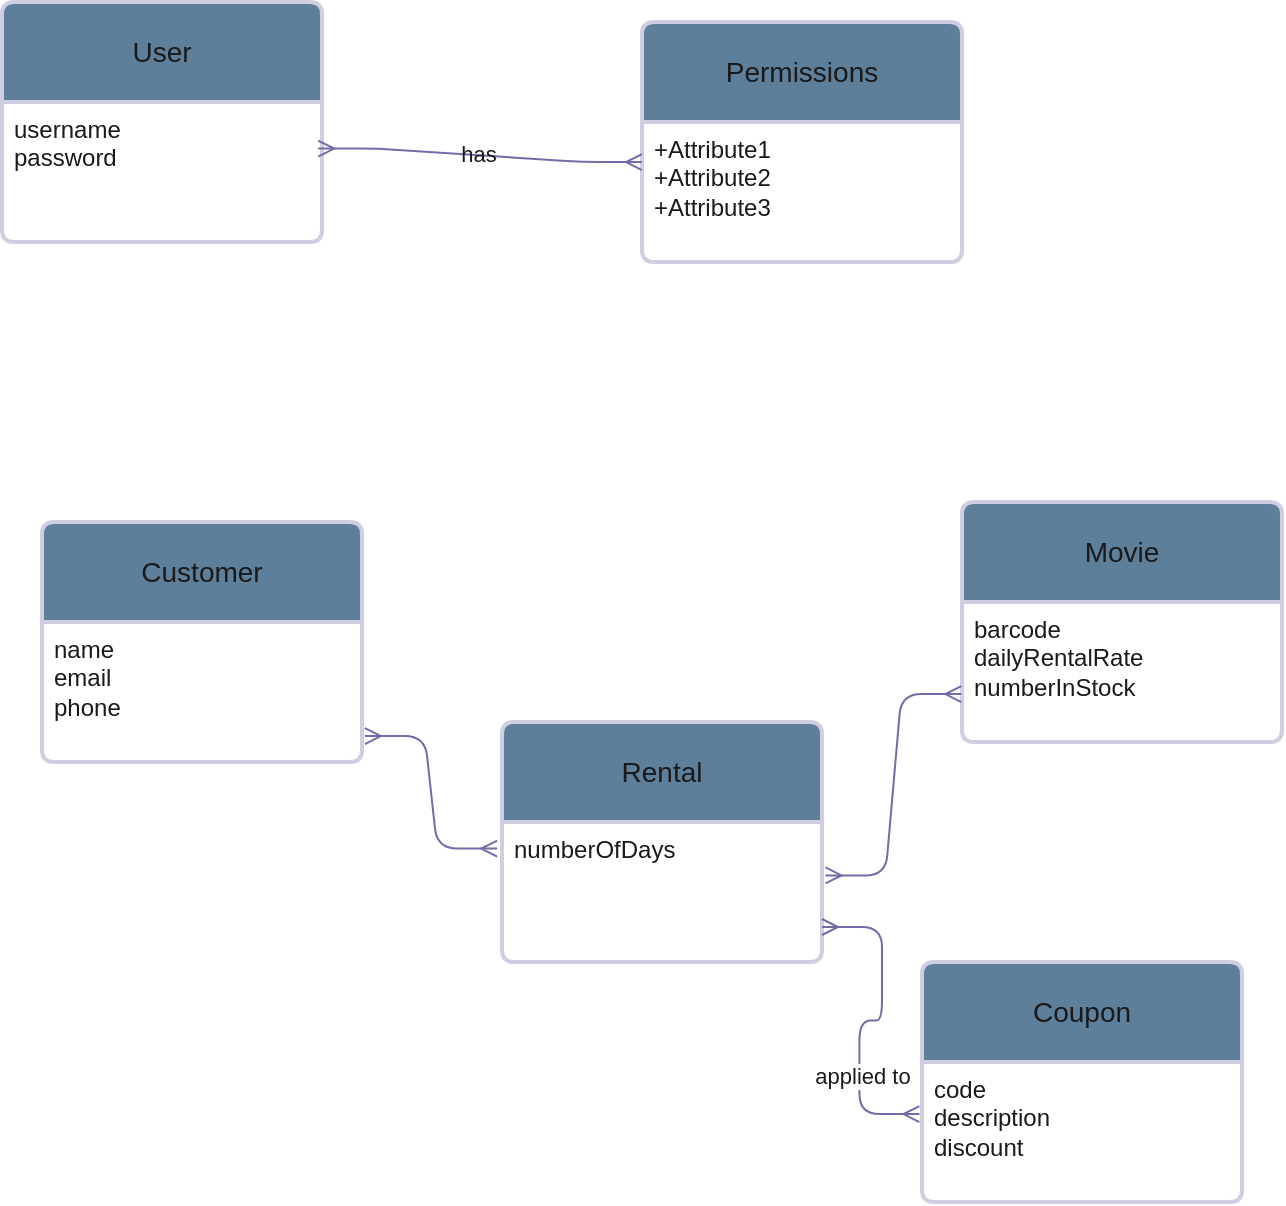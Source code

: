 <mxfile version="24.2.5" type="device">
  <diagram name="Page-1" id="lFW2EMlCzz-gq7LL6FvB">
    <mxGraphModel dx="1074" dy="825" grid="1" gridSize="10" guides="1" tooltips="1" connect="1" arrows="1" fold="1" page="1" pageScale="1" pageWidth="850" pageHeight="1100" math="0" shadow="0">
      <root>
        <mxCell id="0" />
        <mxCell id="1" parent="0" />
        <mxCell id="TXYxhTS9Ir8JN0m9S434-1" value="User" style="swimlane;childLayout=stackLayout;horizontal=1;startSize=50;horizontalStack=0;rounded=1;fontSize=14;fontStyle=0;strokeWidth=2;resizeParent=0;resizeLast=1;shadow=0;dashed=0;align=center;arcSize=4;whiteSpace=wrap;html=1;labelBackgroundColor=none;fillColor=#5D7F99;strokeColor=#D0CEE2;fontColor=#1A1A1A;" vertex="1" parent="1">
          <mxGeometry x="70" y="90" width="160" height="120" as="geometry" />
        </mxCell>
        <mxCell id="TXYxhTS9Ir8JN0m9S434-2" value="username&lt;div&gt;password&lt;/div&gt;" style="align=left;strokeColor=none;fillColor=none;spacingLeft=4;fontSize=12;verticalAlign=top;resizable=0;rotatable=0;part=1;html=1;labelBackgroundColor=none;fontColor=#1A1A1A;" vertex="1" parent="TXYxhTS9Ir8JN0m9S434-1">
          <mxGeometry y="50" width="160" height="70" as="geometry" />
        </mxCell>
        <mxCell id="TXYxhTS9Ir8JN0m9S434-3" value="Permissions" style="swimlane;childLayout=stackLayout;horizontal=1;startSize=50;horizontalStack=0;rounded=1;fontSize=14;fontStyle=0;strokeWidth=2;resizeParent=0;resizeLast=1;shadow=0;dashed=0;align=center;arcSize=4;whiteSpace=wrap;html=1;fillColor=#5D7F99;strokeColor=#D0CEE2;labelBackgroundColor=none;fontColor=#1A1A1A;" vertex="1" parent="1">
          <mxGeometry x="390" y="100" width="160" height="120" as="geometry" />
        </mxCell>
        <mxCell id="TXYxhTS9Ir8JN0m9S434-4" value="+Attribute1&#xa;+Attribute2&#xa;+Attribute3" style="align=left;strokeColor=none;fillColor=none;spacingLeft=4;fontSize=12;verticalAlign=top;resizable=0;rotatable=0;part=1;html=1;labelBackgroundColor=none;fontColor=#1A1A1A;" vertex="1" parent="TXYxhTS9Ir8JN0m9S434-3">
          <mxGeometry y="50" width="160" height="70" as="geometry" />
        </mxCell>
        <mxCell id="TXYxhTS9Ir8JN0m9S434-5" value="Movie" style="swimlane;childLayout=stackLayout;horizontal=1;startSize=50;horizontalStack=0;rounded=1;fontSize=14;fontStyle=0;strokeWidth=2;resizeParent=0;resizeLast=1;shadow=0;dashed=0;align=center;arcSize=4;whiteSpace=wrap;html=1;labelBackgroundColor=none;fillColor=#5D7F99;strokeColor=#D0CEE2;fontColor=#1A1A1A;" vertex="1" parent="1">
          <mxGeometry x="550" y="340" width="160" height="120" as="geometry" />
        </mxCell>
        <mxCell id="TXYxhTS9Ir8JN0m9S434-6" value="&lt;div&gt;barcode&lt;/div&gt;&lt;div&gt;dailyRentalRate&lt;/div&gt;&lt;div&gt;numberInStock&lt;/div&gt;" style="align=left;strokeColor=none;fillColor=none;spacingLeft=4;fontSize=12;verticalAlign=top;resizable=0;rotatable=0;part=1;html=1;labelBackgroundColor=none;fontColor=#1A1A1A;" vertex="1" parent="TXYxhTS9Ir8JN0m9S434-5">
          <mxGeometry y="50" width="160" height="70" as="geometry" />
        </mxCell>
        <mxCell id="TXYxhTS9Ir8JN0m9S434-8" value="Customer" style="swimlane;childLayout=stackLayout;horizontal=1;startSize=50;horizontalStack=0;rounded=1;fontSize=14;fontStyle=0;strokeWidth=2;resizeParent=0;resizeLast=1;shadow=0;dashed=0;align=center;arcSize=4;whiteSpace=wrap;html=1;labelBackgroundColor=none;fillColor=#5D7F99;strokeColor=#D0CEE2;fontColor=#1A1A1A;" vertex="1" parent="1">
          <mxGeometry x="90" y="350" width="160" height="120" as="geometry" />
        </mxCell>
        <mxCell id="TXYxhTS9Ir8JN0m9S434-9" value="name&lt;div&gt;email&lt;/div&gt;&lt;div&gt;phone&lt;/div&gt;" style="align=left;strokeColor=none;fillColor=none;spacingLeft=4;fontSize=12;verticalAlign=top;resizable=0;rotatable=0;part=1;html=1;labelBackgroundColor=none;fontColor=#1A1A1A;" vertex="1" parent="TXYxhTS9Ir8JN0m9S434-8">
          <mxGeometry y="50" width="160" height="70" as="geometry" />
        </mxCell>
        <mxCell id="TXYxhTS9Ir8JN0m9S434-14" value="" style="edgeStyle=entityRelationEdgeStyle;fontSize=12;html=1;endArrow=ERmany;startArrow=ERmany;rounded=1;exitX=0.988;exitY=0.333;exitDx=0;exitDy=0;exitPerimeter=0;entryX=0;entryY=0.286;entryDx=0;entryDy=0;entryPerimeter=0;labelBackgroundColor=none;strokeColor=#736CA8;fontColor=default;curved=0;" edge="1" parent="1" source="TXYxhTS9Ir8JN0m9S434-2" target="TXYxhTS9Ir8JN0m9S434-4">
          <mxGeometry width="100" height="100" relative="1" as="geometry">
            <mxPoint x="280" y="260" as="sourcePoint" />
            <mxPoint x="380" y="160" as="targetPoint" />
          </mxGeometry>
        </mxCell>
        <mxCell id="TXYxhTS9Ir8JN0m9S434-15" value="has" style="edgeLabel;html=1;align=center;verticalAlign=middle;resizable=0;points=[];labelBackgroundColor=none;fontColor=#1A1A1A;" vertex="1" connectable="0" parent="TXYxhTS9Ir8JN0m9S434-14">
          <mxGeometry x="-0.014" y="1" relative="1" as="geometry">
            <mxPoint as="offset" />
          </mxGeometry>
        </mxCell>
        <mxCell id="TXYxhTS9Ir8JN0m9S434-18" value="Rental" style="swimlane;childLayout=stackLayout;horizontal=1;startSize=50;horizontalStack=0;rounded=1;fontSize=14;fontStyle=0;strokeWidth=2;resizeParent=0;resizeLast=1;shadow=0;dashed=0;align=center;arcSize=4;whiteSpace=wrap;html=1;strokeColor=#D0CEE2;fontColor=#1A1A1A;fillColor=#5D7F99;" vertex="1" parent="1">
          <mxGeometry x="320" y="450" width="160" height="120" as="geometry" />
        </mxCell>
        <mxCell id="TXYxhTS9Ir8JN0m9S434-19" value="numberOfDays" style="align=left;strokeColor=none;fillColor=none;spacingLeft=4;fontSize=12;verticalAlign=top;resizable=0;rotatable=0;part=1;html=1;fontColor=#1A1A1A;" vertex="1" parent="TXYxhTS9Ir8JN0m9S434-18">
          <mxGeometry y="50" width="160" height="70" as="geometry" />
        </mxCell>
        <mxCell id="TXYxhTS9Ir8JN0m9S434-22" value="" style="edgeStyle=entityRelationEdgeStyle;fontSize=12;html=1;endArrow=ERmany;startArrow=ERmany;rounded=1;strokeColor=#736CA8;fontColor=#1A1A1A;exitX=1.009;exitY=0.815;exitDx=0;exitDy=0;exitPerimeter=0;entryX=-0.015;entryY=0.19;entryDx=0;entryDy=0;entryPerimeter=0;curved=0;" edge="1" parent="1" source="TXYxhTS9Ir8JN0m9S434-9" target="TXYxhTS9Ir8JN0m9S434-19">
          <mxGeometry width="100" height="100" relative="1" as="geometry">
            <mxPoint x="261" y="437" as="sourcePoint" />
            <mxPoint x="448" y="481" as="targetPoint" />
          </mxGeometry>
        </mxCell>
        <mxCell id="TXYxhTS9Ir8JN0m9S434-24" value="" style="edgeStyle=entityRelationEdgeStyle;fontSize=12;html=1;endArrow=ERmany;startArrow=ERmany;rounded=1;strokeColor=#736CA8;fontColor=#1A1A1A;exitX=-0.002;exitY=0.658;exitDx=0;exitDy=0;entryX=1.011;entryY=0.382;entryDx=0;entryDy=0;entryPerimeter=0;exitPerimeter=0;curved=0;" edge="1" parent="1" source="TXYxhTS9Ir8JN0m9S434-6" target="TXYxhTS9Ir8JN0m9S434-19">
          <mxGeometry width="100" height="100" relative="1" as="geometry">
            <mxPoint x="261" y="467" as="sourcePoint" />
            <mxPoint x="288" y="663" as="targetPoint" />
          </mxGeometry>
        </mxCell>
        <mxCell id="TXYxhTS9Ir8JN0m9S434-26" value="Coupon" style="swimlane;childLayout=stackLayout;horizontal=1;startSize=50;horizontalStack=0;rounded=1;fontSize=14;fontStyle=0;strokeWidth=2;resizeParent=0;resizeLast=1;shadow=0;dashed=0;align=center;arcSize=4;whiteSpace=wrap;html=1;strokeColor=#D0CEE2;fontColor=#1A1A1A;fillColor=#5D7F99;" vertex="1" parent="1">
          <mxGeometry x="530" y="570" width="160" height="120" as="geometry" />
        </mxCell>
        <mxCell id="TXYxhTS9Ir8JN0m9S434-27" value="code&lt;div&gt;description&lt;/div&gt;&lt;div&gt;discount&lt;/div&gt;" style="align=left;strokeColor=none;fillColor=none;spacingLeft=4;fontSize=12;verticalAlign=top;resizable=0;rotatable=0;part=1;html=1;fontColor=#1A1A1A;" vertex="1" parent="TXYxhTS9Ir8JN0m9S434-26">
          <mxGeometry y="50" width="160" height="70" as="geometry" />
        </mxCell>
        <mxCell id="TXYxhTS9Ir8JN0m9S434-29" value="" style="edgeStyle=entityRelationEdgeStyle;fontSize=12;html=1;endArrow=ERmany;startArrow=ERmany;rounded=1;strokeColor=#736CA8;fontColor=#1A1A1A;entryX=1;entryY=0.75;entryDx=0;entryDy=0;exitX=-0.008;exitY=0.372;exitDx=0;exitDy=0;curved=0;exitPerimeter=0;" edge="1" parent="1" source="TXYxhTS9Ir8JN0m9S434-27" target="TXYxhTS9Ir8JN0m9S434-19">
          <mxGeometry width="100" height="100" relative="1" as="geometry">
            <mxPoint x="190" y="440" as="sourcePoint" />
            <mxPoint x="290" y="340" as="targetPoint" />
          </mxGeometry>
        </mxCell>
        <mxCell id="TXYxhTS9Ir8JN0m9S434-30" value="applied to" style="edgeLabel;html=1;align=center;verticalAlign=middle;resizable=0;points=[];strokeColor=#D0CEE2;fontColor=#1A1A1A;fillColor=#5D7F99;" vertex="1" connectable="0" parent="TXYxhTS9Ir8JN0m9S434-29">
          <mxGeometry x="-0.405" y="-1" relative="1" as="geometry">
            <mxPoint as="offset" />
          </mxGeometry>
        </mxCell>
      </root>
    </mxGraphModel>
  </diagram>
</mxfile>
